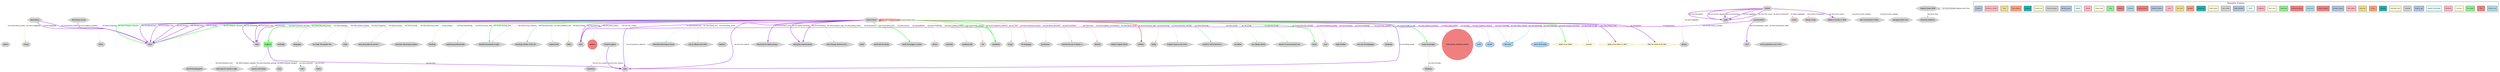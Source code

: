 digraph Virginia_Woolf {
    rankdir=TB;
    compound=true;
    node [fontname="Arial", fontsize=12, style=filled];
    edge [fontname="Arial", fontsize=10, color=gray];
    
    // Graph styling
    bgcolor=white;
    
    // Node type definitions
    subgraph cluster_people {{
        label="People";
        style=filled;
        fillcolor=lightcoral;
        color=red;
        node [fillcolor=lightcoral, color=red, shape=circle];
    }}
    
    subgraph cluster_locations {{
        label="Locations";
        style=filled;
        fillcolor=lightgreen;
        color=green;
        node [fillcolor=lightgreen, color=green, shape=box];
    }}
    
    subgraph cluster_concepts {{
        label="Concepts";
        style=filled;
        fillcolor=lightblue;
        color=blue;
        node [fillcolor=lightblue, color=blue, shape=ellipse];
    }}
    
    subgraph cluster_events {{
        label="Events";
        style=filled;
        fillcolor=lightyellow;
        color=orange;
        node [fillcolor=lightyellow, color=orange, shape=diamond];
    }}
    
    subgraph cluster_other {{
        label="Other";
        style=filled;
        fillcolor=lightgray;
        color=gray;
        node [fillcolor=lightgray, color=gray, shape=hexagon];
    }}

    // People nodes
    "authors" [label="authors", fillcolor=lightcoral, color=red, shape=circle];
    "20th-century modernist authors" [label="20th-century modernist authors", fillcolor=lightcoral, color=red, shape=circle];

    // Locations nodes
    "England" [label="England", fillcolor=lightgreen, color=green, shape=box];

    // Concepts nodes
    "work" [label="work", fillcolor=lightblue, color=blue, shape=ellipse];
    "novels" [label="novels", fillcolor=lightblue, color=blue, shape=ellipse];
    "Her work" [label="Her work", fillcolor=lightblue, color=blue, shape=ellipse];
    "much of her work" [label="much of her work", fillcolor=lightblue, color=blue, shape=ellipse];

    // Events nodes
    "death of her father" [label="death of her father", fillcolor=lightyellow, color=orange, shape=diamond];
    "seventh" [label="seventh", fillcolor=lightyellow, color=orange, shape=diamond];
    "death of her father in 1904" [label="death of her father in 1904", fillcolor=lightyellow, color=orange, shape=diamond];
    "After the death of her fath..." [label="After the death of her fath...", fillcolor=lightyellow, color=orange, shape=diamond];

    // Other nodes
    "Leonard Woolf" [label="Leonard Woolf", fillcolor=lightgray, color=gray, shape=hexagon];
    "American children's" [label="American children's", fillcolor=lightgray, color=gray, shape=hexagon];
    "Virginia Euwer Wolff" [label="Virginia Euwer Wolff", fillcolor=lightgray, color=gray, shape=hexagon];
    "which" [label="which", fillcolor=lightgray, color=gray, shape=hexagon];
    "1904" [label="1904", fillcolor=lightgray, color=gray, shape=hexagon];
    "1917" [label="1917", fillcolor=lightgray, color=gray, shape=hexagon];
    "Woolf disambiguation" [label="Woolf disambiguation", fillcolor=lightgray, color=gray, shape=hexagon];
    "1900" [label="1900", fillcolor=lightgray, color=gray, shape=hexagon];
    "Bloomsbury" [label="Bloomsbury", fillcolor=lightgray, color=gray, shape=hexagon];
    "buildings" [label="buildings", fillcolor=lightgray, color=gray, shape=hexagon];
    "languages" [label="languages", fillcolor=lightgray, color=gray, shape=hexagon];
    "her sister, the painter Van..." [label="her sister, the painter Van...", fillcolor=lightgray, color=gray, shape=hexagon];
    "sister" [label="sister", fillcolor=lightgray, color=gray, shape=hexagon];
    "Bloomsbury Group" [label="Bloomsbury Group", fillcolor=lightgray, color=gray, shape=hexagon];
    "early advocates for women ’..." [label="early advocates for women ’...", fillcolor=lightgray, color=gray, shape=hexagon];
    "bohemian Bloomsbury district" [label="bohemian Bloomsbury district", fillcolor=lightgray, color=gray, shape=hexagon];
    "founding" [label="founding", fillcolor=lightgray, color=gray, shape=hexagon];
    "publishing professionally" [label="publishing professionally", fillcolor=lightgray, color=gray, shape=hexagon];
    "advocates for women’s right..." [label="advocates for women’s right...", fillcolor=lightgray, color=gray, shape=hexagon];
    "blended household of eight ..." [label="blended household of eight ...", fillcolor=lightgray, color=gray, shape=hexagon];
    "founding member of the infl..." [label="founding member of the infl...", fillcolor=lightgray, color=gray, shape=hexagon];
    "Virginia Wolf" [label="Virginia Wolf", fillcolor=lightgray, color=gray, shape=hexagon];
    "father" [label="father", fillcolor=lightgray, color=gray, shape=hexagon];
    "1940" [label="1940", fillcolor=lightgray, color=gray, shape=hexagon];
    "1912" [label="1912", fillcolor=lightgray, color=gray, shape=hexagon];
    "literary" [label="literary", fillcolor=lightgray, color=gray, shape=hexagon];
    "influential Bloomsbury Group" [label="influential Bloomsbury Group", fillcolor=lightgray, color=gray, shape=hexagon];
    "into an affluent and intell..." [label="into an affluent and intell...", fillcolor=lightgray, color=gray, shape=hexagon];
    "Stephen" [label="Stephen", fillcolor=lightgray, color=gray, shape=hexagon];
    "Relatives" [label="Relatives", fillcolor=lightgray, color=gray, shape=hexagon];
    "South Kensington" [label="South Kensington", fillcolor=lightgray, color=gray, shape=hexagon];
    "Sussex" [label="Sussex", fillcolor=lightgray, color=gray, shape=hexagon];
    "Woolf and her family moved ..." [label="Woolf and her family moved ...", fillcolor=lightgray, color=gray, shape=hexagon];
    "classics and history" [label="classics and history", fillcolor=lightgray, color=gray, shape=hexagon];
    "Virginia Woolf" [label="Virginia Woolf", fillcolor=lightgray, color=gray, shape=hexagon];
    "during the interwar period" [label="during the interwar period", fillcolor=lightgray, color=gray, shape=hexagon];
    "Julia Prinsep Jackson and L..." [label="Julia Prinsep Jackson and L...", fillcolor=lightgray, color=gray, shape=hexagon];
    "circles" [label="circles", fillcolor=lightgray, color=gray, shape=hexagon];
    "name" [label="name", fillcolor=lightgray, color=gray, shape=hexagon];
    "Woolf and her family" [label="Woolf and her family", fillcolor=lightgray, color=gray, shape=hexagon];
    "literary circles" [label="literary circles", fillcolor=lightgray, color=gray, shape=hexagon];
    "uses" [label="uses", fillcolor=lightgray, color=gray, shape=hexagon];
    "United Kingdom" [label="United Kingdom", fillcolor=lightgray, color=gray, shape=hexagon];
    "South Kensington, London" [label="South Kensington, London", fillcolor=lightgray, color=gray, shape=hexagon];
    "device" [label="device", fillcolor=lightgray, color=gray, shape=hexagon];
    "university" [label="university", fillcolor=lightgray, color=gray, shape=hexagon];
    "which published much of her..." [label="which published much of her...", fillcolor=lightgray, color=gray, shape=hexagon];
    "professionally" [label="professionally", fillcolor=lightgray, color=gray, shape=hexagon];
    "50" [label="50", fillcolor=lightgray, color=gray, shape=hexagon];
    "settled in Sussex in 1940" [label="settled in Sussex in 1940", fillcolor=lightgray, color=gray, shape=hexagon];
    "article" [label="article", fillcolor=lightgray, color=gray, shape=hexagon];
    "their involvement in litera..." [label="their involvement in litera...", fillcolor=lightgray, color=gray, shape=hexagon];
    "worldwide" [label="worldwide", fillcolor=lightgray, color=gray, shape=hexagon];
    "modernist" [label="modernist", fillcolor=lightgray, color=gray, shape=hexagon];
    "essay" [label="essay", fillcolor=lightgray, color=gray, shape=hexagon];
    "throughout their lives" [label="throughout their lives", fillcolor=lightgray, color=gray, shape=hexagon];
    "50 languages" [label="50 languages", fillcolor=lightgray, color=gray, shape=hexagon];
    "prominence" [label="prominence", fillcolor=lightgray, color=gray, shape=hexagon];
    "pioneer the use of stream o..." [label="pioneer the use of stream o...", fillcolor=lightgray, color=gray, shape=hexagon];
    "feminist" [label="feminist", fillcolor=lightgray, color=gray, shape=hexagon];
    "Group" [label="Group", fillcolor=lightgray, color=gray, shape=hexagon];
    "Adeline Virginia Woolf" [label="Adeline Virginia Woolf", fillcolor=lightgray, color=gray, shape=hexagon];
    "children" [label="children", fillcolor=lightgray, color=gray, shape=hexagon];
    "family" [label="family", fillcolor=lightgray, color=gray, shape=hexagon];
    "English classics and Victor..." [label="English classics and Victor...", fillcolor=lightgray, color=gray, shape=hexagon];
    "1941" [label="1941", fillcolor=lightgray, color=gray, shape=hexagon];
    "central to 1970s feminist c..." [label="central to 1970s feminist c...", fillcolor=lightgray, color=gray, shape=hexagon];
    "her father" [label="her father", fillcolor=lightgray, color=gray, shape=hexagon];
    "as a literary device" [label="as a literary device", fillcolor=lightgray, color=gray, shape=hexagon];
    "stream of consciousness nar..." [label="stream of consciousness nar...", fillcolor=lightgray, color=gray, shape=hexagon];
    "district" [label="district", fillcolor=lightgray, color=gray, shape=hexagon];
    "early" [label="early", fillcolor=lightgray, color=gray, shape=hexagon];
    "home" [label="home", fillcolor=lightgray, color=gray, shape=hexagon];
    "over" [label="over", fillcolor=lightgray, color=gray, shape=hexagon];
    "eight children" [label="eight children", fillcolor=lightgray, color=gray, shape=hexagon];
    "into over 50 languages" [label="into over 50 languages", fillcolor=lightgray, color=gray, shape=hexagon];
    "influential" [label="influential", fillcolor=lightgray, color=gray, shape=hexagon];

    // Relationships
    "Virginia Euwer Wolff" -> "Virginia Euwer Wolff" [label="has theme [Reference_text]", color=lightblue, penwidth=1];
    "Virginia Euwer Wolff" -> "American children's" [label="has theme [Text]", color=lightcoral, penwidth=1];
    "United Kingdom" -> "modernist" [label="has text [Text_creation]", color=lightgreen, penwidth=1];
    "Virginia Woolf" -> "1941" [label="has time [Text_creation]", color=purple, penwidth=2];
    "Sussex" -> "1940" [label="has time [Colonization]", color=purple, penwidth=2];
    "Virginia Woolf" -> "during the interwar period" [label="has time [Prominence]", color=purple, penwidth=2];
    "Virginia Woolf" -> "feminist" [label="has theme [Judgment_communication]", color=lightcyan, penwidth=1];
    "Virginia Woolf" -> "Virginia Woolf" [label="has person [People_by_age]", color=red, penwidth=2];
    "Virginia Woolf" -> "Her work" [label="has theme [Translating]", color=lightgray, penwidth=1];
    "Leonard Woolf" -> "which published much of her..." [label="has theme [Intentionally_create]", color=lightgoldenrodyellow, penwidth=1];
    "Virginia Woolf" -> "central to 1970s feminist c..." [label="has theme [Becoming]", color=lightseagreen, penwidth=1];
    "South Kensington" -> "Relatives" [label="has theme [Kinship]", color=lightsalmon, penwidth=1];
    "Virginia Woolf" -> "South Kensington, London" [label="has location [Being_born]", color=green, penwidth=2];
    "Virginia Woolf" -> "Her work" [label="has entity [State_continue]", color=lightpink, penwidth=1];
    "England" -> "Virginia Woolf" [label="has student [Education_teaching]", color=lightsteelblue, penwidth=1];
    "Virginia Woolf" -> "novels" [label="has text [Text]", color=lightcoral, penwidth=1];
    "Virginia Woolf" -> "Virginia Wolf" [label="has theme [Reference_text]", color=lightblue, penwidth=1];
    "Virginia Woolf" -> "1904" [label="has theme [Temporal_collocation]", color=green, penwidth=2];
    "Sussex" -> "Leonard Woolf" [label="has theme [Colonization]", color=lightyellow, penwidth=1];
    "Virginia Woolf" -> "1900" [label="has time [Activity_start]", color=purple, penwidth=2];
    "Virginia Woolf" -> "influential" [label="has state [State_continue]", color=lightpink, penwidth=1];
    "Virginia Woolf" -> "over" [label="has theme [Proportional_quantity]", color=lightcoral, penwidth=1];
    "Virginia Woolf" -> "1904" [label="has time [Membership]", color=purple, penwidth=2];
    "Virginia Woolf" -> "1941" [label="has time [Being_named]", color=purple, penwidth=2];
    "Sussex" -> "literary circles" [label="has institution [Participation]", color=lightpink, penwidth=1];
    "Virginia Woolf" -> "bohemian Bloomsbury district" [label="has goal [Motion]", color=lightcyan, penwidth=1];
    "England" -> "1941" [label="has time [Text]", color=purple, penwidth=2];
    "Virginia Woolf" -> "prominence" [label="has goal [Motion_directional]", color=lightsteelblue, penwidth=1];
    "Virginia Woolf" -> "feminist" [label="has theme [Text]", color=lightcoral, penwidth=1];
    "England" -> "Woolf disambiguation" [label="has theme [Reference_text]", color=lightblue, penwidth=1];
    "Virginia Woolf" -> "1912" [label="has time [Labor_product]", color=purple, penwidth=2];
    "Sussex" -> "their involvement in litera..." [label="has activity [Activity_ongoing]", color=lightgoldenrodyellow, penwidth=1];
    "Virginia Woolf" -> "founding member of the infl..." [label="has theme [Becoming]", color=lightseagreen, penwidth=1];
    "Virginia Woolf" -> "death of her father in 1904" [label="has theme [Relative_time]", color=purple, penwidth=2];
    "Virginia Woolf" -> "Her work" [label="has entity [Becoming]", color=lightseagreen, penwidth=1];
    "Sussex" -> "1940" [label="has time [Aggregate]", color=purple, penwidth=2];
    "Sussex" -> "1940" [label="has time [Time_vector]", color=purple, penwidth=2];
    "Sussex" -> "settled in Sussex in 1940" [label="has event [Time_vector]", color=purple, penwidth=2];
    "Virginia Woolf" -> "seventh" [label="has age [People_by_age]", color=lightsteelblue, penwidth=1];
    "Virginia Woolf" -> "1904" [label="has time [Relative_time]", color=purple, penwidth=2];
    "Sussex" -> "1940" [label="has time [Participation]", color=purple, penwidth=2];
    "Bloomsbury" -> "1904" [label="has time [Aggregate]", color=purple, penwidth=2];
    "Virginia Woolf" -> "father" [label="has theme [Kinship]", color=lightsalmon, penwidth=1];
    "Virginia Woolf" -> "founding" [label="has theme [Membership]", color=lightgreen, penwidth=1];
    "Virginia Woolf" -> "literary" [label="has theme [Gizmo]", color=lightpink, penwidth=1];
    "Virginia Woolf" -> "worldwide" [label="has location [Subjective_influence]", color=green, penwidth=2];
    "Bloomsbury" -> "Group" [label="has theme [Aggregate]", color=lightsalmon, penwidth=1];
    "Virginia Woolf" -> "50" [label="has theme [Cardinal_numbers]", color=lightcoral, penwidth=1];
    "Virginia Woolf" -> "much of her work" [label="has work [Publishing]", color=lightblue, penwidth=1];
    "Virginia Woolf" -> "English classics and Victor..." [label="has theme [Education_teaching]", color=lightsteelblue, penwidth=1];
    "Virginia Woolf" -> "death of her father" [label="has theme [Temporal_collocation]", color=green, penwidth=2];
    "Virginia Woolf" -> "pioneer the use of stream o..." [label="has goal [Assistance]", color=lightcoral, penwidth=1];
    "Virginia Woolf" -> "which" [label="has theme [Publishing]", color=lightblue, penwidth=1];
    "Sussex" -> "1940" [label="has time [Activity_ongoing]", color=purple, penwidth=2];
    "Virginia Woolf" -> "as a literary device" [label="has role [Using]", color=lightgreen, penwidth=1];
    "Sussex" -> "circles" [label="has theme [Aggregate]", color=lightsalmon, penwidth=1];
    "Virginia Woolf" -> "South Kensington" [label="has location [People_by_age]", color=green, penwidth=2];
    "Virginia Woolf" -> "1904" [label="has time [Kinship]", color=purple, penwidth=2];
    "Virginia Woolf" -> "Stephen" [label="has theme [Being_named]", color=lightyellow, penwidth=1];
    "Sussex" -> "throughout their lives" [label="has theme [Activity_ongoing]", color=lightgoldenrodyellow, penwidth=1];
    "Virginia Woolf" -> "into over 50 languages" [label="has theme [Translating]", color=lightgray, penwidth=1];
    "Virginia Woolf" -> "essay" [label="has text [Text]", color=lightcoral, penwidth=1];
    "Virginia Woolf" -> "1904" [label="has time [Becoming]", color=purple, penwidth=2];
    "Virginia Woolf" -> "work" [label="has theme [Labor_product]", color=lightgray, penwidth=1];
    "Bloomsbury" -> "1904" [label="has time [Political_locales]", color=purple, penwidth=2];
    "Virginia Euwer Wolff" -> "Virginia Euwer Wolff" [label="has author [Text]", color=lightcoral, penwidth=1];
    "Virginia Woolf" -> "Woolf and her family moved ..." [label="has theme [Relative_time]", color=purple, penwidth=2];
    "Virginia Woolf" -> "Adeline Virginia Woolf" [label="has entity [Being_named]", color=lightyellow, penwidth=1];
    "Virginia Woolf" -> "Julia Prinsep Jackson and L..." [label="has theme [People_by_age]", color=lightsteelblue, penwidth=1];
    "Virginia Woolf" -> "professionally" [label="has theme [Publishing]", color=lightblue, penwidth=1];
    "Leonard Woolf" -> "1917" [label="has time [Intentionally_create]", color=purple, penwidth=2];
    "Sussex" -> "literary" [label="has theme [Aggregate]", color=lightsalmon, penwidth=1];
    "Virginia Woolf" -> "name" [label="has theme [Being_named]", color=lightyellow, penwidth=1];
    "Virginia Woolf" -> "her sister, the painter Van..." [label="has theme [Inclusion]", color=lightpink, penwidth=1];
    "Virginia Woolf" -> "university" [label="has type [Buildings]", color=lightcyan, penwidth=1];
    "Virginia Woolf" -> "stream of consciousness nar..." [label="has instrument [Using]", color=lightgreen, penwidth=1];
    "Virginia Woolf" -> "England" [label="has location [Becoming_aware]", color=green, penwidth=2];
    "England" -> "advocates for women’s right..." [label="has theme [Temporal_subregion]", color=lightgray, penwidth=1];
    "Virginia Woolf" -> "blended household of eight ..." [label="has location [Growing_food]", color=green, penwidth=2];
    "England" -> "uses" [label="has class [Increment]", color=lightseagreen, penwidth=1];
    "England" -> "early" [label="has theme [Temporal_subregion]", color=lightgray, penwidth=1];
    "Virginia Woolf" -> "sister" [label="has theme [Kinship]", color=lightsalmon, penwidth=1];
    "Virginia Woolf" -> "1900" [label="has time [Text]", color=purple, penwidth=2];
    "Virginia Woolf" -> "buildings" [label="has theme [Buildings]", color=lightcyan, penwidth=1];
    "Virginia Woolf" -> "device" [label="has theme [Gizmo]", color=lightpink, penwidth=1];
    "Virginia Woolf" -> "publishing professionally" [label="has activity [Activity_start]", color=lightblue, penwidth=1];
    "Virginia Woolf" -> "blended household of eight ..." [label="has theme [Living_conditions]", color=lightsalmon, penwidth=1];
    "Virginia Woolf" -> "her father" [label="has theme [Death]", color=lightgoldenrod, penwidth=1];
    "Virginia Woolf" -> "influential Bloomsbury Group" [label="has group [Membership]", color=lightgreen, penwidth=1];
    "Virginia Woolf" -> "1904" [label="has time [Death]", color=purple, penwidth=2];
    "Bloomsbury" -> "district" [label="has theme [Political_locales]", color=lightyellow, penwidth=1];
    "England" -> "article" [label="has text [Text]", color=lightcoral, penwidth=1];
    "Virginia Woolf" -> "early advocates for women ’..." [label="has theme [Becoming_aware]", color=lightsteelblue, penwidth=1];
    "Virginia Woolf" -> "1912" [label="has time [Publishing]", color=purple, penwidth=2];
    "Virginia Woolf" -> "Virginia Woolf" [label="has person [Being_born]", color=red, penwidth=2];
    "Virginia Woolf" -> "eight children" [label="has theme [Inclusion]", color=lightpink, penwidth=1];
    "Virginia Woolf" -> "Her work" [label="has entity [Subjective_influence]", color=lightsteelblue, penwidth=1];
    "Virginia Woolf" -> "50 languages" [label="has theme [Proportional_quantity]", color=lightcoral, penwidth=1];
    "Virginia Woolf" -> "children" [label="has person [People_by_age]", color=red, penwidth=2];
    "Bloomsbury Group" -> "1904" [label="has time [Subjective_influence]", color=purple, penwidth=2];
    "Virginia Woolf" -> "authors" [label="has text [Text_creation]", color=lightgreen, penwidth=1];
    "Virginia Woolf" -> "worldwide" [label="has location [State_continue]", color=green, penwidth=2];
    "Virginia Woolf" -> "languages" [label="has entity [Cardinal_numbers]", color=lightcoral, penwidth=1];
    "Virginia Woolf" -> "family" [label="has theme [Kinship]", color=lightsalmon, penwidth=1];
    "Virginia Woolf" -> "into an affluent and intell..." [label="has theme [Being_born]", color=lightgoldenrod, penwidth=1];
    "Virginia Woolf" -> "home" [label="has location [Education_teaching]", color=green, penwidth=2];
    "Virginia Woolf" -> "1941" [label="has time [Subjective_influence]", color=purple, penwidth=2];
    "Virginia Woolf" -> "during the interwar period" [label="has time [Motion_directional]", color=purple, penwidth=2];
    "Virginia Woolf" -> "After the death of her fath..." [label="has time [Motion]", color=purple, penwidth=2];
    "Virginia Woolf" -> "20th-century modernist authors" [label="has entity [Subjective_influence]", color=lightsteelblue, penwidth=1];
    "United Kingdom" -> "1941" [label="has time [Text_creation]", color=purple, penwidth=2];
    "Leonard Woolf" -> "1912" [label="has time [Becoming_a_member]", color=purple, penwidth=2];
    "Virginia Woolf" -> "Woolf and her family" [label="has theme [Motion]", color=lightcyan, penwidth=1];
    "Virginia Woolf" -> "1904" [label="has time [Temporal_collocation]", color=green, penwidth=2];
    "Virginia Woolf" -> "languages" [label="has theme [Frequency]", color=lightsteelblue, penwidth=1];
    "Virginia Woolf" -> "1900" [label="has time [Publishing]", color=purple, penwidth=2];
    "England" -> "classics and history" [label="has theme [Education_teaching]", color=lightsteelblue, penwidth=1];

    // Frame Legend
    subgraph cluster_legend {
        label="Semantic Frames";
        style=filled;
        fillcolor=white;
        color=black;
        rank=sink;
        "Reference_text_legend" [label="Reference_text", fillcolor="lightblue", style=filled, shape=box, fontsize=8];
        "Text_legend" [label="Text", fillcolor="lightcoral", style=filled, shape=box, fontsize=8];
        "Text_creation_legend" [label="Text_creation", fillcolor="lightgreen", style=filled, shape=box, fontsize=8];
        "Colonization_legend" [label="Colonization", fillcolor="lightyellow", style=filled, shape=box, fontsize=8];
        "Prominence_legend" [label="Prominence", fillcolor="lightpink", style=filled, shape=box, fontsize=8];
        "Judgment_communication_legend" [label="Judgment_communication", fillcolor="lightcyan", style=filled, shape=box, fontsize=8];
        "People_by_age_legend" [label="People_by_age", fillcolor="lightsteelblue", style=filled, shape=box, fontsize=8];
        "Translating_legend" [label="Translating", fillcolor="lightgray", style=filled, shape=box, fontsize=8];
        "Intentionally_create_legend" [label="Intentionally_create", fillcolor="lightgoldenrodyellow", style=filled, shape=box, fontsize=8];
        "Becoming_legend" [label="Becoming", fillcolor="lightseagreen", style=filled, shape=box, fontsize=8];
        "Kinship_legend" [label="Kinship", fillcolor="lightsalmon", style=filled, shape=box, fontsize=8];
        "Being_born_legend" [label="Being_born", fillcolor="lightgoldenrod", style=filled, shape=box, fontsize=8];
        "State_continue_legend" [label="State_continue", fillcolor="lightpink", style=filled, shape=box, fontsize=8];
        "Education_teaching_legend" [label="Education_teaching", fillcolor="lightsteelblue", style=filled, shape=box, fontsize=8];
        "Temporal_collocation_legend" [label="Temporal_collocation", fillcolor="lightcoral", style=filled, shape=box, fontsize=8];
        "Activity_start_legend" [label="Activity_start", fillcolor="lightblue", style=filled, shape=box, fontsize=8];
        "Proportional_quantity_legend" [label="Proportional_quantity", fillcolor="lightcoral", style=filled, shape=box, fontsize=8];
        "Membership_legend" [label="Membership", fillcolor="lightgreen", style=filled, shape=box, fontsize=8];
        "Being_named_legend" [label="Being_named", fillcolor="lightyellow", style=filled, shape=box, fontsize=8];
        "Participation_legend" [label="Participation", fillcolor="lightpink", style=filled, shape=box, fontsize=8];
        "Motion_legend" [label="Motion", fillcolor="lightcyan", style=filled, shape=box, fontsize=8];
        "Motion_directional_legend" [label="Motion_directional", fillcolor="lightsteelblue", style=filled, shape=box, fontsize=8];
        "Labor_product_legend" [label="Labor_product", fillcolor="lightgray", style=filled, shape=box, fontsize=8];
        "Activity_ongoing_legend" [label="Activity_ongoing", fillcolor="lightgoldenrodyellow", style=filled, shape=box, fontsize=8];
        "Relative_time_legend" [label="Relative_time", fillcolor="lightseagreen", style=filled, shape=box, fontsize=8];
        "Aggregate_legend" [label="Aggregate", fillcolor="lightsalmon", style=filled, shape=box, fontsize=8];
        "Time_vector_legend" [label="Time_vector", fillcolor="lightgoldenrod", style=filled, shape=box, fontsize=8];
        "Gizmo_legend" [label="Gizmo", fillcolor="lightpink", style=filled, shape=box, fontsize=8];
        "Subjective_influence_legend" [label="Subjective_influence", fillcolor="lightsteelblue", style=filled, shape=box, fontsize=8];
        "Cardinal_numbers_legend" [label="Cardinal_numbers", fillcolor="lightcoral", style=filled, shape=box, fontsize=8];
        "Publishing_legend" [label="Publishing", fillcolor="lightblue", style=filled, shape=box, fontsize=8];
        "Assistance_legend" [label="Assistance", fillcolor="lightcoral", style=filled, shape=box, fontsize=8];
        "Using_legend" [label="Using", fillcolor="lightgreen", style=filled, shape=box, fontsize=8];
        "Political_locales_legend" [label="Political_locales", fillcolor="lightyellow", style=filled, shape=box, fontsize=8];
        "Inclusion_legend" [label="Inclusion", fillcolor="lightpink", style=filled, shape=box, fontsize=8];
        "Buildings_legend" [label="Buildings", fillcolor="lightcyan", style=filled, shape=box, fontsize=8];
        "Becoming_aware_legend" [label="Becoming_aware", fillcolor="lightsteelblue", style=filled, shape=box, fontsize=8];
        "Temporal_subregion_legend" [label="Temporal_subregion", fillcolor="lightgray", style=filled, shape=box, fontsize=8];
        "Growing_food_legend" [label="Growing_food", fillcolor="lightgoldenrodyellow", style=filled, shape=box, fontsize=8];
        "Increment_legend" [label="Increment", fillcolor="lightseagreen", style=filled, shape=box, fontsize=8];
        "Living_conditions_legend" [label="Living_conditions", fillcolor="lightsalmon", style=filled, shape=box, fontsize=8];
        "Death_legend" [label="Death", fillcolor="lightgoldenrod", style=filled, shape=box, fontsize=8];
        "Becoming_a_member_legend" [label="Becoming_a_member", fillcolor="lightpink", style=filled, shape=box, fontsize=8];
        "Frequency_legend" [label="Frequency", fillcolor="lightsteelblue", style=filled, shape=box, fontsize=8];
    }
}